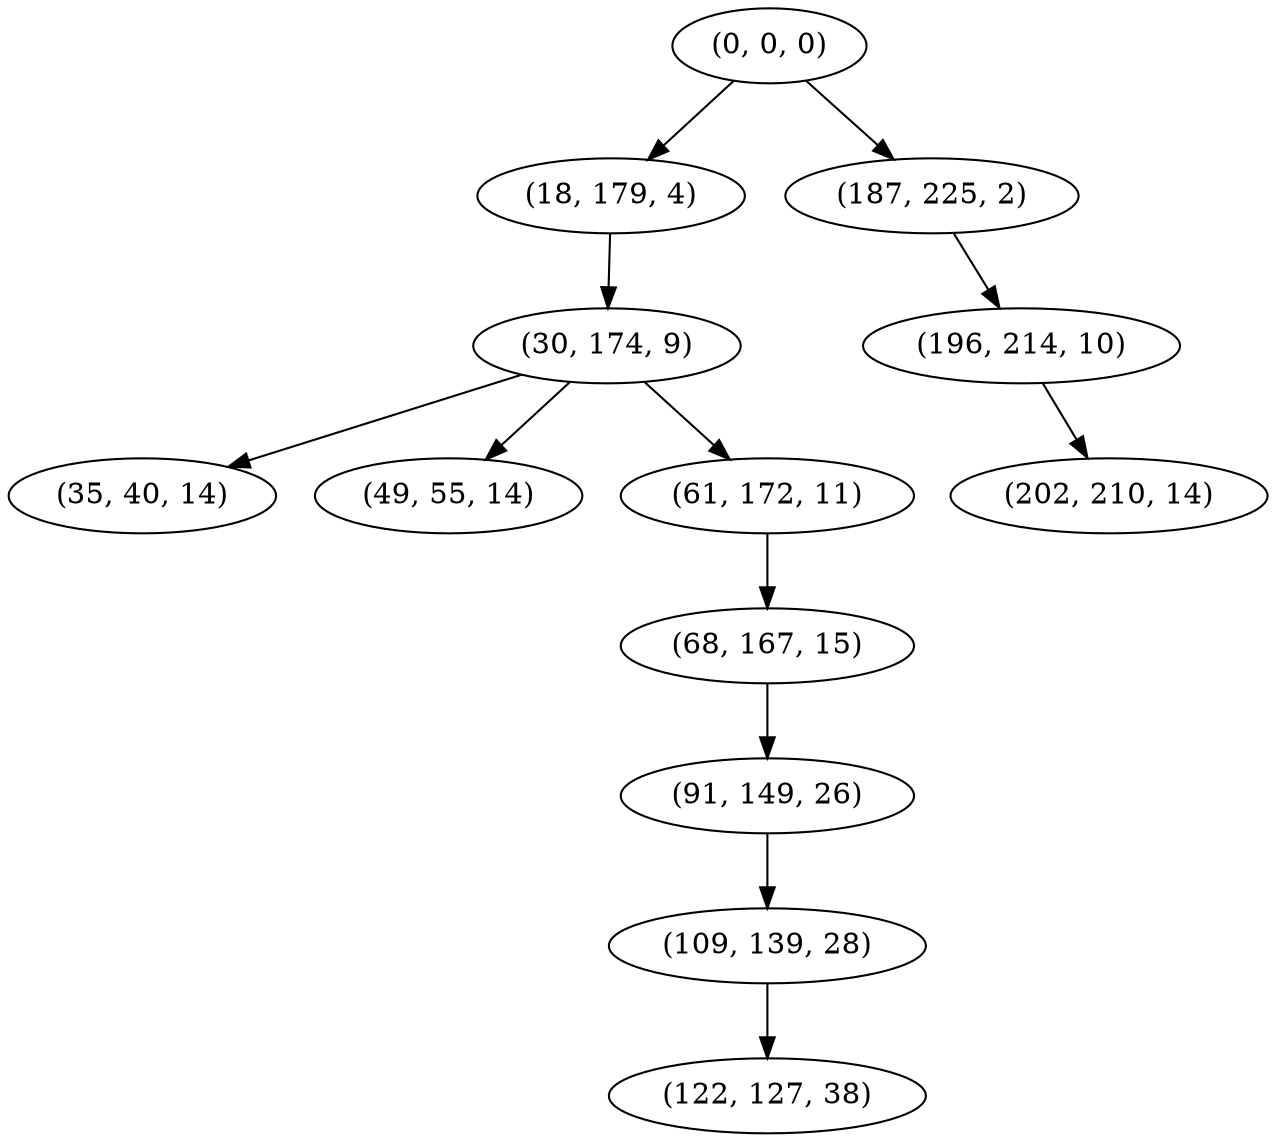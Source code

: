 digraph tree {
    "(0, 0, 0)";
    "(18, 179, 4)";
    "(30, 174, 9)";
    "(35, 40, 14)";
    "(49, 55, 14)";
    "(61, 172, 11)";
    "(68, 167, 15)";
    "(91, 149, 26)";
    "(109, 139, 28)";
    "(122, 127, 38)";
    "(187, 225, 2)";
    "(196, 214, 10)";
    "(202, 210, 14)";
    "(0, 0, 0)" -> "(18, 179, 4)";
    "(0, 0, 0)" -> "(187, 225, 2)";
    "(18, 179, 4)" -> "(30, 174, 9)";
    "(30, 174, 9)" -> "(35, 40, 14)";
    "(30, 174, 9)" -> "(49, 55, 14)";
    "(30, 174, 9)" -> "(61, 172, 11)";
    "(61, 172, 11)" -> "(68, 167, 15)";
    "(68, 167, 15)" -> "(91, 149, 26)";
    "(91, 149, 26)" -> "(109, 139, 28)";
    "(109, 139, 28)" -> "(122, 127, 38)";
    "(187, 225, 2)" -> "(196, 214, 10)";
    "(196, 214, 10)" -> "(202, 210, 14)";
}
